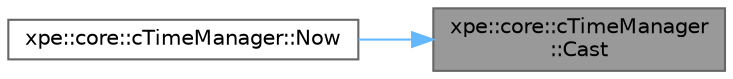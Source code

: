 digraph "xpe::core::cTimeManager::Cast"
{
 // LATEX_PDF_SIZE
  bgcolor="transparent";
  edge [fontname=Helvetica,fontsize=10,labelfontname=Helvetica,labelfontsize=10];
  node [fontname=Helvetica,fontsize=10,shape=box,height=0.2,width=0.4];
  rankdir="RL";
  Node1 [id="Node000001",label="xpe::core::cTimeManager\l::Cast",height=0.2,width=0.4,color="gray40", fillcolor="grey60", style="filled", fontcolor="black",tooltip=" "];
  Node1 -> Node2 [id="edge3_Node000001_Node000002",dir="back",color="steelblue1",style="solid",tooltip=" "];
  Node2 [id="Node000002",label="xpe::core::cTimeManager::Now",height=0.2,width=0.4,color="grey40", fillcolor="white", style="filled",URL="$classxpe_1_1core_1_1c_time_manager.html#ad4eee807afc073e9b6664251e5622f29",tooltip=" "];
}
